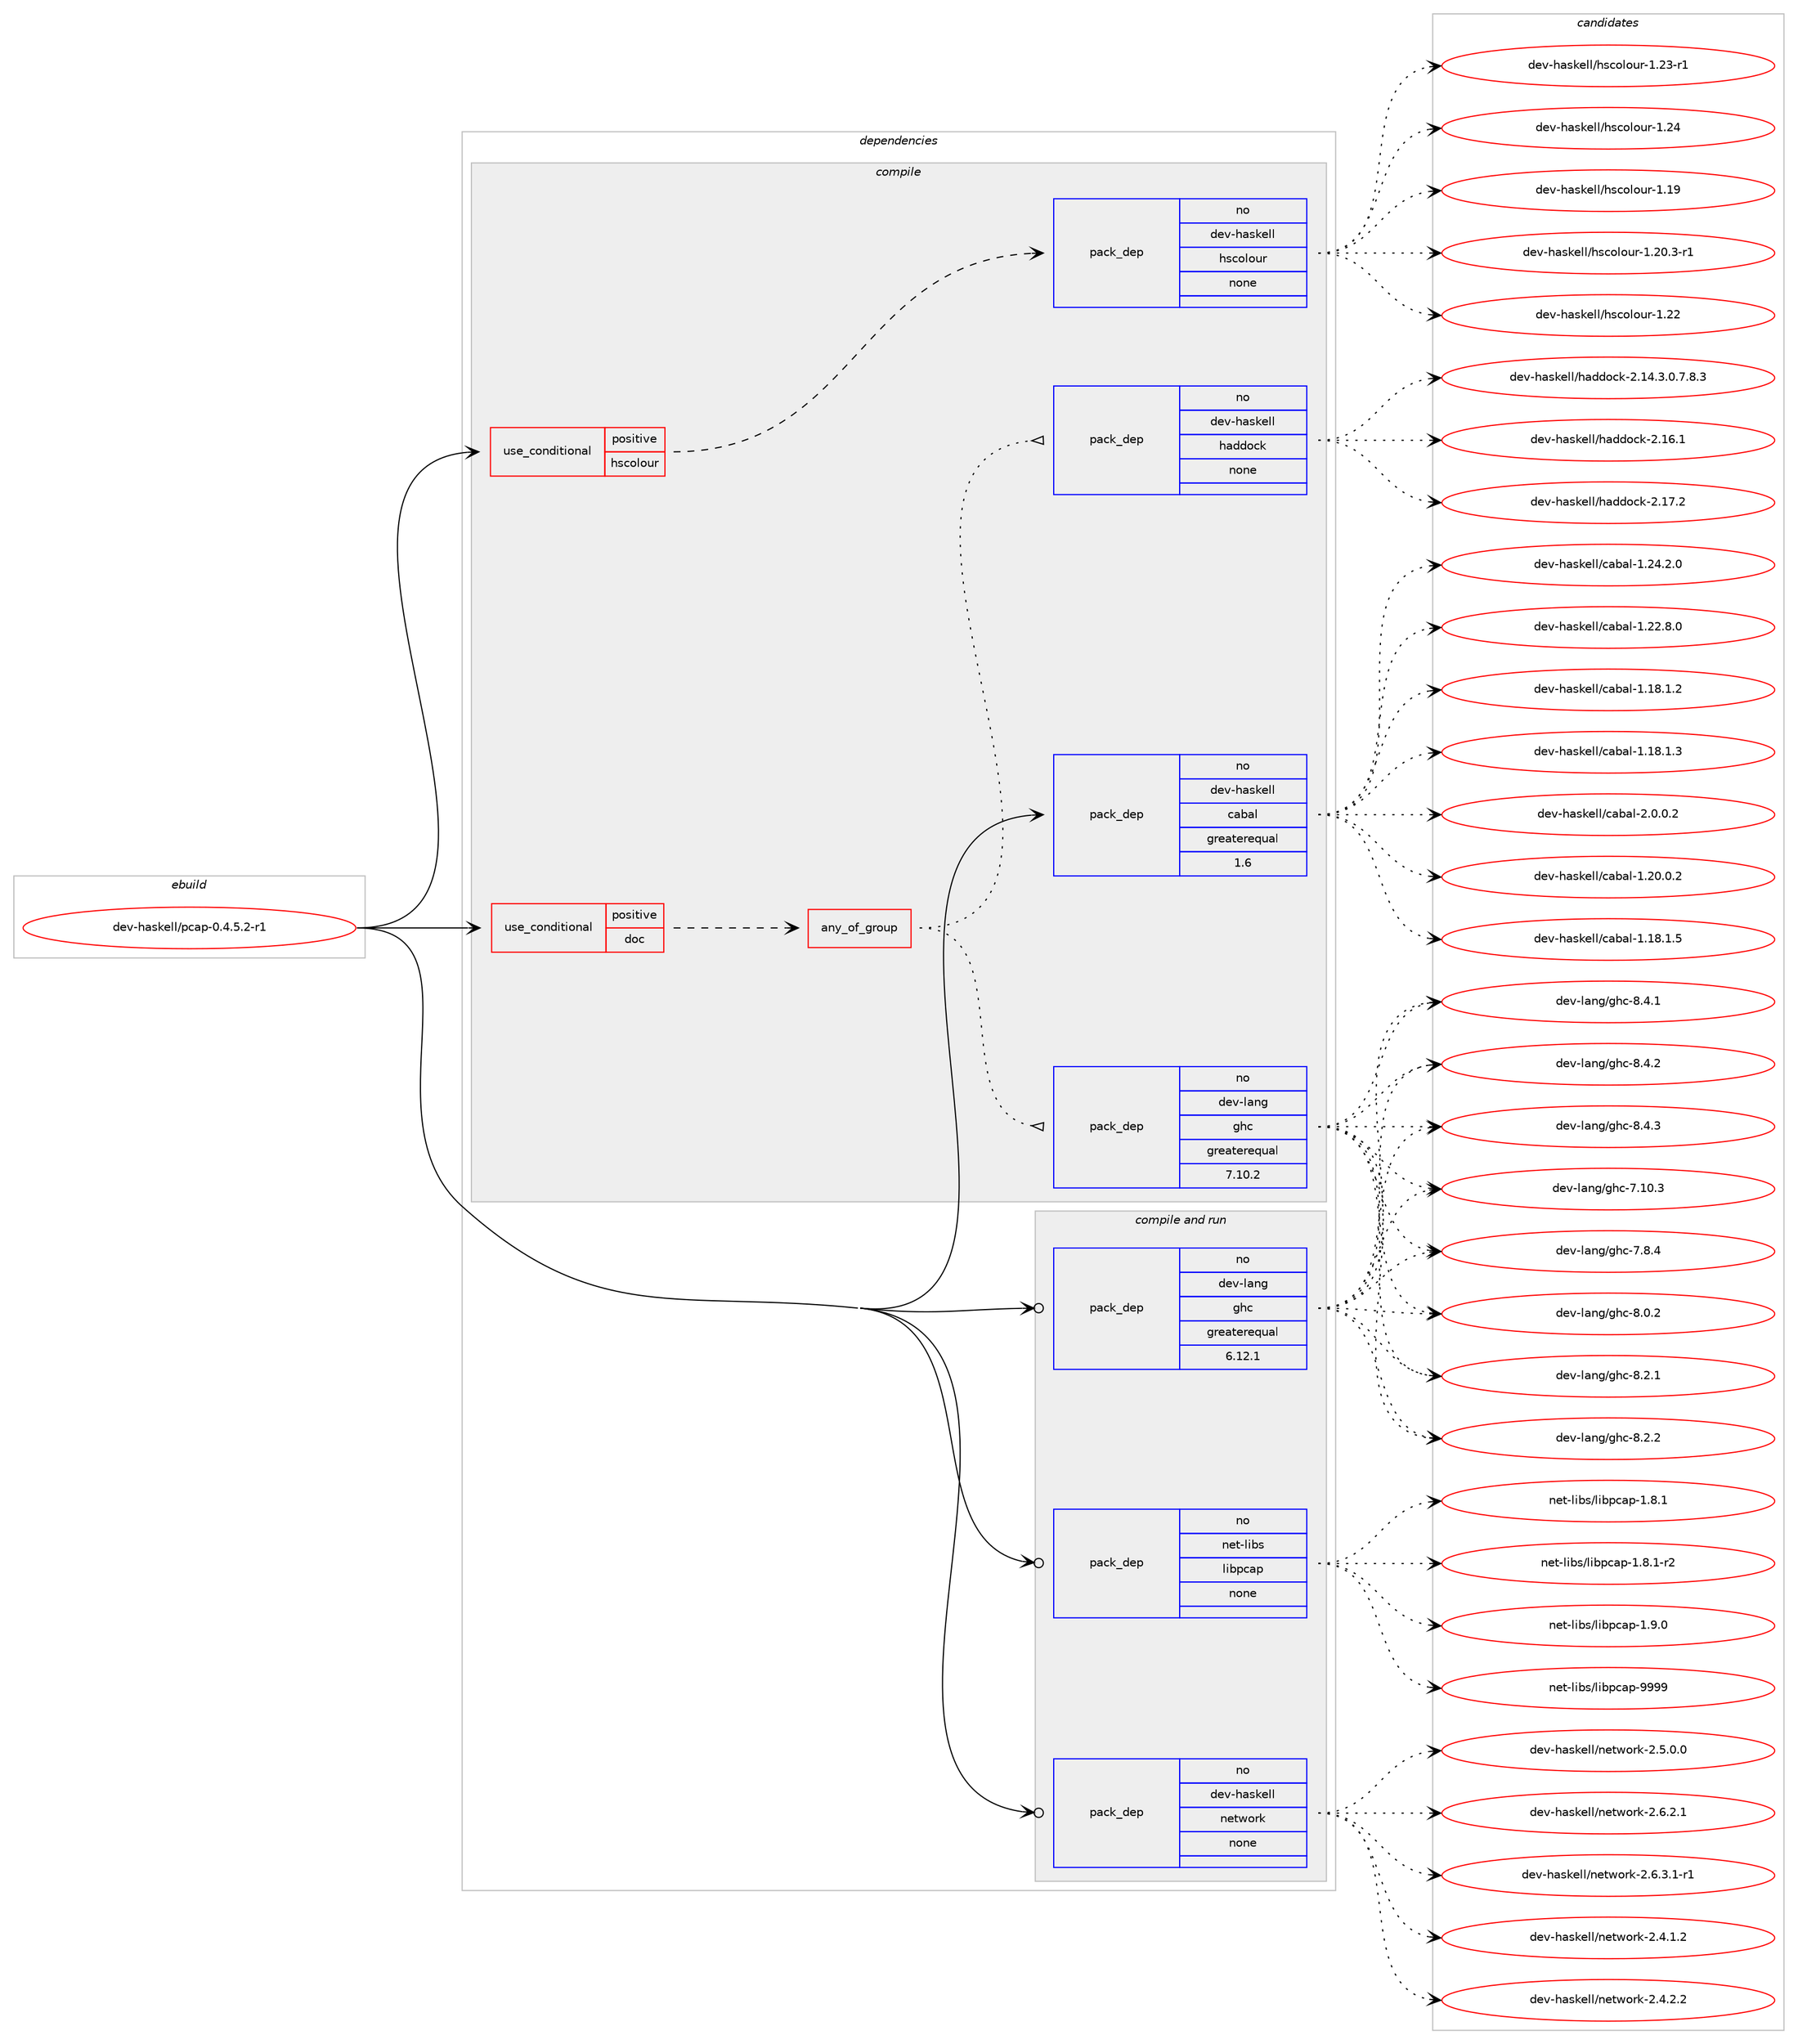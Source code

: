 digraph prolog {

# *************
# Graph options
# *************

newrank=true;
concentrate=true;
compound=true;
graph [rankdir=LR,fontname=Helvetica,fontsize=10,ranksep=1.5];#, ranksep=2.5, nodesep=0.2];
edge  [arrowhead=vee];
node  [fontname=Helvetica,fontsize=10];

# **********
# The ebuild
# **********

subgraph cluster_leftcol {
color=gray;
rank=same;
label=<<i>ebuild</i>>;
id [label="dev-haskell/pcap-0.4.5.2-r1", color=red, width=4, href="../dev-haskell/pcap-0.4.5.2-r1.svg"];
}

# ****************
# The dependencies
# ****************

subgraph cluster_midcol {
color=gray;
label=<<i>dependencies</i>>;
subgraph cluster_compile {
fillcolor="#eeeeee";
style=filled;
label=<<i>compile</i>>;
subgraph cond360994 {
dependency1341263 [label=<<TABLE BORDER="0" CELLBORDER="1" CELLSPACING="0" CELLPADDING="4"><TR><TD ROWSPAN="3" CELLPADDING="10">use_conditional</TD></TR><TR><TD>positive</TD></TR><TR><TD>doc</TD></TR></TABLE>>, shape=none, color=red];
subgraph any21370 {
dependency1341264 [label=<<TABLE BORDER="0" CELLBORDER="1" CELLSPACING="0" CELLPADDING="4"><TR><TD CELLPADDING="10">any_of_group</TD></TR></TABLE>>, shape=none, color=red];subgraph pack958347 {
dependency1341265 [label=<<TABLE BORDER="0" CELLBORDER="1" CELLSPACING="0" CELLPADDING="4" WIDTH="220"><TR><TD ROWSPAN="6" CELLPADDING="30">pack_dep</TD></TR><TR><TD WIDTH="110">no</TD></TR><TR><TD>dev-haskell</TD></TR><TR><TD>haddock</TD></TR><TR><TD>none</TD></TR><TR><TD></TD></TR></TABLE>>, shape=none, color=blue];
}
dependency1341264:e -> dependency1341265:w [weight=20,style="dotted",arrowhead="oinv"];
subgraph pack958348 {
dependency1341266 [label=<<TABLE BORDER="0" CELLBORDER="1" CELLSPACING="0" CELLPADDING="4" WIDTH="220"><TR><TD ROWSPAN="6" CELLPADDING="30">pack_dep</TD></TR><TR><TD WIDTH="110">no</TD></TR><TR><TD>dev-lang</TD></TR><TR><TD>ghc</TD></TR><TR><TD>greaterequal</TD></TR><TR><TD>7.10.2</TD></TR></TABLE>>, shape=none, color=blue];
}
dependency1341264:e -> dependency1341266:w [weight=20,style="dotted",arrowhead="oinv"];
}
dependency1341263:e -> dependency1341264:w [weight=20,style="dashed",arrowhead="vee"];
}
id:e -> dependency1341263:w [weight=20,style="solid",arrowhead="vee"];
subgraph cond360995 {
dependency1341267 [label=<<TABLE BORDER="0" CELLBORDER="1" CELLSPACING="0" CELLPADDING="4"><TR><TD ROWSPAN="3" CELLPADDING="10">use_conditional</TD></TR><TR><TD>positive</TD></TR><TR><TD>hscolour</TD></TR></TABLE>>, shape=none, color=red];
subgraph pack958349 {
dependency1341268 [label=<<TABLE BORDER="0" CELLBORDER="1" CELLSPACING="0" CELLPADDING="4" WIDTH="220"><TR><TD ROWSPAN="6" CELLPADDING="30">pack_dep</TD></TR><TR><TD WIDTH="110">no</TD></TR><TR><TD>dev-haskell</TD></TR><TR><TD>hscolour</TD></TR><TR><TD>none</TD></TR><TR><TD></TD></TR></TABLE>>, shape=none, color=blue];
}
dependency1341267:e -> dependency1341268:w [weight=20,style="dashed",arrowhead="vee"];
}
id:e -> dependency1341267:w [weight=20,style="solid",arrowhead="vee"];
subgraph pack958350 {
dependency1341269 [label=<<TABLE BORDER="0" CELLBORDER="1" CELLSPACING="0" CELLPADDING="4" WIDTH="220"><TR><TD ROWSPAN="6" CELLPADDING="30">pack_dep</TD></TR><TR><TD WIDTH="110">no</TD></TR><TR><TD>dev-haskell</TD></TR><TR><TD>cabal</TD></TR><TR><TD>greaterequal</TD></TR><TR><TD>1.6</TD></TR></TABLE>>, shape=none, color=blue];
}
id:e -> dependency1341269:w [weight=20,style="solid",arrowhead="vee"];
}
subgraph cluster_compileandrun {
fillcolor="#eeeeee";
style=filled;
label=<<i>compile and run</i>>;
subgraph pack958351 {
dependency1341270 [label=<<TABLE BORDER="0" CELLBORDER="1" CELLSPACING="0" CELLPADDING="4" WIDTH="220"><TR><TD ROWSPAN="6" CELLPADDING="30">pack_dep</TD></TR><TR><TD WIDTH="110">no</TD></TR><TR><TD>dev-haskell</TD></TR><TR><TD>network</TD></TR><TR><TD>none</TD></TR><TR><TD></TD></TR></TABLE>>, shape=none, color=blue];
}
id:e -> dependency1341270:w [weight=20,style="solid",arrowhead="odotvee"];
subgraph pack958352 {
dependency1341271 [label=<<TABLE BORDER="0" CELLBORDER="1" CELLSPACING="0" CELLPADDING="4" WIDTH="220"><TR><TD ROWSPAN="6" CELLPADDING="30">pack_dep</TD></TR><TR><TD WIDTH="110">no</TD></TR><TR><TD>dev-lang</TD></TR><TR><TD>ghc</TD></TR><TR><TD>greaterequal</TD></TR><TR><TD>6.12.1</TD></TR></TABLE>>, shape=none, color=blue];
}
id:e -> dependency1341271:w [weight=20,style="solid",arrowhead="odotvee"];
subgraph pack958353 {
dependency1341272 [label=<<TABLE BORDER="0" CELLBORDER="1" CELLSPACING="0" CELLPADDING="4" WIDTH="220"><TR><TD ROWSPAN="6" CELLPADDING="30">pack_dep</TD></TR><TR><TD WIDTH="110">no</TD></TR><TR><TD>net-libs</TD></TR><TR><TD>libpcap</TD></TR><TR><TD>none</TD></TR><TR><TD></TD></TR></TABLE>>, shape=none, color=blue];
}
id:e -> dependency1341272:w [weight=20,style="solid",arrowhead="odotvee"];
}
subgraph cluster_run {
fillcolor="#eeeeee";
style=filled;
label=<<i>run</i>>;
}
}

# **************
# The candidates
# **************

subgraph cluster_choices {
rank=same;
color=gray;
label=<<i>candidates</i>>;

subgraph choice958347 {
color=black;
nodesep=1;
choice1001011184510497115107101108108471049710010011199107455046495246514648465546564651 [label="dev-haskell/haddock-2.14.3.0.7.8.3", color=red, width=4,href="../dev-haskell/haddock-2.14.3.0.7.8.3.svg"];
choice100101118451049711510710110810847104971001001119910745504649544649 [label="dev-haskell/haddock-2.16.1", color=red, width=4,href="../dev-haskell/haddock-2.16.1.svg"];
choice100101118451049711510710110810847104971001001119910745504649554650 [label="dev-haskell/haddock-2.17.2", color=red, width=4,href="../dev-haskell/haddock-2.17.2.svg"];
dependency1341265:e -> choice1001011184510497115107101108108471049710010011199107455046495246514648465546564651:w [style=dotted,weight="100"];
dependency1341265:e -> choice100101118451049711510710110810847104971001001119910745504649544649:w [style=dotted,weight="100"];
dependency1341265:e -> choice100101118451049711510710110810847104971001001119910745504649554650:w [style=dotted,weight="100"];
}
subgraph choice958348 {
color=black;
nodesep=1;
choice1001011184510897110103471031049945554649484651 [label="dev-lang/ghc-7.10.3", color=red, width=4,href="../dev-lang/ghc-7.10.3.svg"];
choice10010111845108971101034710310499455546564652 [label="dev-lang/ghc-7.8.4", color=red, width=4,href="../dev-lang/ghc-7.8.4.svg"];
choice10010111845108971101034710310499455646484650 [label="dev-lang/ghc-8.0.2", color=red, width=4,href="../dev-lang/ghc-8.0.2.svg"];
choice10010111845108971101034710310499455646504649 [label="dev-lang/ghc-8.2.1", color=red, width=4,href="../dev-lang/ghc-8.2.1.svg"];
choice10010111845108971101034710310499455646504650 [label="dev-lang/ghc-8.2.2", color=red, width=4,href="../dev-lang/ghc-8.2.2.svg"];
choice10010111845108971101034710310499455646524649 [label="dev-lang/ghc-8.4.1", color=red, width=4,href="../dev-lang/ghc-8.4.1.svg"];
choice10010111845108971101034710310499455646524650 [label="dev-lang/ghc-8.4.2", color=red, width=4,href="../dev-lang/ghc-8.4.2.svg"];
choice10010111845108971101034710310499455646524651 [label="dev-lang/ghc-8.4.3", color=red, width=4,href="../dev-lang/ghc-8.4.3.svg"];
dependency1341266:e -> choice1001011184510897110103471031049945554649484651:w [style=dotted,weight="100"];
dependency1341266:e -> choice10010111845108971101034710310499455546564652:w [style=dotted,weight="100"];
dependency1341266:e -> choice10010111845108971101034710310499455646484650:w [style=dotted,weight="100"];
dependency1341266:e -> choice10010111845108971101034710310499455646504649:w [style=dotted,weight="100"];
dependency1341266:e -> choice10010111845108971101034710310499455646504650:w [style=dotted,weight="100"];
dependency1341266:e -> choice10010111845108971101034710310499455646524649:w [style=dotted,weight="100"];
dependency1341266:e -> choice10010111845108971101034710310499455646524650:w [style=dotted,weight="100"];
dependency1341266:e -> choice10010111845108971101034710310499455646524651:w [style=dotted,weight="100"];
}
subgraph choice958349 {
color=black;
nodesep=1;
choice100101118451049711510710110810847104115991111081111171144549464957 [label="dev-haskell/hscolour-1.19", color=red, width=4,href="../dev-haskell/hscolour-1.19.svg"];
choice10010111845104971151071011081084710411599111108111117114454946504846514511449 [label="dev-haskell/hscolour-1.20.3-r1", color=red, width=4,href="../dev-haskell/hscolour-1.20.3-r1.svg"];
choice100101118451049711510710110810847104115991111081111171144549465050 [label="dev-haskell/hscolour-1.22", color=red, width=4,href="../dev-haskell/hscolour-1.22.svg"];
choice1001011184510497115107101108108471041159911110811111711445494650514511449 [label="dev-haskell/hscolour-1.23-r1", color=red, width=4,href="../dev-haskell/hscolour-1.23-r1.svg"];
choice100101118451049711510710110810847104115991111081111171144549465052 [label="dev-haskell/hscolour-1.24", color=red, width=4,href="../dev-haskell/hscolour-1.24.svg"];
dependency1341268:e -> choice100101118451049711510710110810847104115991111081111171144549464957:w [style=dotted,weight="100"];
dependency1341268:e -> choice10010111845104971151071011081084710411599111108111117114454946504846514511449:w [style=dotted,weight="100"];
dependency1341268:e -> choice100101118451049711510710110810847104115991111081111171144549465050:w [style=dotted,weight="100"];
dependency1341268:e -> choice1001011184510497115107101108108471041159911110811111711445494650514511449:w [style=dotted,weight="100"];
dependency1341268:e -> choice100101118451049711510710110810847104115991111081111171144549465052:w [style=dotted,weight="100"];
}
subgraph choice958350 {
color=black;
nodesep=1;
choice10010111845104971151071011081084799979897108454946495646494650 [label="dev-haskell/cabal-1.18.1.2", color=red, width=4,href="../dev-haskell/cabal-1.18.1.2.svg"];
choice10010111845104971151071011081084799979897108454946495646494651 [label="dev-haskell/cabal-1.18.1.3", color=red, width=4,href="../dev-haskell/cabal-1.18.1.3.svg"];
choice10010111845104971151071011081084799979897108454946495646494653 [label="dev-haskell/cabal-1.18.1.5", color=red, width=4,href="../dev-haskell/cabal-1.18.1.5.svg"];
choice10010111845104971151071011081084799979897108454946504846484650 [label="dev-haskell/cabal-1.20.0.2", color=red, width=4,href="../dev-haskell/cabal-1.20.0.2.svg"];
choice10010111845104971151071011081084799979897108454946505046564648 [label="dev-haskell/cabal-1.22.8.0", color=red, width=4,href="../dev-haskell/cabal-1.22.8.0.svg"];
choice10010111845104971151071011081084799979897108454946505246504648 [label="dev-haskell/cabal-1.24.2.0", color=red, width=4,href="../dev-haskell/cabal-1.24.2.0.svg"];
choice100101118451049711510710110810847999798971084550464846484650 [label="dev-haskell/cabal-2.0.0.2", color=red, width=4,href="../dev-haskell/cabal-2.0.0.2.svg"];
dependency1341269:e -> choice10010111845104971151071011081084799979897108454946495646494650:w [style=dotted,weight="100"];
dependency1341269:e -> choice10010111845104971151071011081084799979897108454946495646494651:w [style=dotted,weight="100"];
dependency1341269:e -> choice10010111845104971151071011081084799979897108454946495646494653:w [style=dotted,weight="100"];
dependency1341269:e -> choice10010111845104971151071011081084799979897108454946504846484650:w [style=dotted,weight="100"];
dependency1341269:e -> choice10010111845104971151071011081084799979897108454946505046564648:w [style=dotted,weight="100"];
dependency1341269:e -> choice10010111845104971151071011081084799979897108454946505246504648:w [style=dotted,weight="100"];
dependency1341269:e -> choice100101118451049711510710110810847999798971084550464846484650:w [style=dotted,weight="100"];
}
subgraph choice958351 {
color=black;
nodesep=1;
choice1001011184510497115107101108108471101011161191111141074550465246494650 [label="dev-haskell/network-2.4.1.2", color=red, width=4,href="../dev-haskell/network-2.4.1.2.svg"];
choice1001011184510497115107101108108471101011161191111141074550465246504650 [label="dev-haskell/network-2.4.2.2", color=red, width=4,href="../dev-haskell/network-2.4.2.2.svg"];
choice1001011184510497115107101108108471101011161191111141074550465346484648 [label="dev-haskell/network-2.5.0.0", color=red, width=4,href="../dev-haskell/network-2.5.0.0.svg"];
choice1001011184510497115107101108108471101011161191111141074550465446504649 [label="dev-haskell/network-2.6.2.1", color=red, width=4,href="../dev-haskell/network-2.6.2.1.svg"];
choice10010111845104971151071011081084711010111611911111410745504654465146494511449 [label="dev-haskell/network-2.6.3.1-r1", color=red, width=4,href="../dev-haskell/network-2.6.3.1-r1.svg"];
dependency1341270:e -> choice1001011184510497115107101108108471101011161191111141074550465246494650:w [style=dotted,weight="100"];
dependency1341270:e -> choice1001011184510497115107101108108471101011161191111141074550465246504650:w [style=dotted,weight="100"];
dependency1341270:e -> choice1001011184510497115107101108108471101011161191111141074550465346484648:w [style=dotted,weight="100"];
dependency1341270:e -> choice1001011184510497115107101108108471101011161191111141074550465446504649:w [style=dotted,weight="100"];
dependency1341270:e -> choice10010111845104971151071011081084711010111611911111410745504654465146494511449:w [style=dotted,weight="100"];
}
subgraph choice958352 {
color=black;
nodesep=1;
choice1001011184510897110103471031049945554649484651 [label="dev-lang/ghc-7.10.3", color=red, width=4,href="../dev-lang/ghc-7.10.3.svg"];
choice10010111845108971101034710310499455546564652 [label="dev-lang/ghc-7.8.4", color=red, width=4,href="../dev-lang/ghc-7.8.4.svg"];
choice10010111845108971101034710310499455646484650 [label="dev-lang/ghc-8.0.2", color=red, width=4,href="../dev-lang/ghc-8.0.2.svg"];
choice10010111845108971101034710310499455646504649 [label="dev-lang/ghc-8.2.1", color=red, width=4,href="../dev-lang/ghc-8.2.1.svg"];
choice10010111845108971101034710310499455646504650 [label="dev-lang/ghc-8.2.2", color=red, width=4,href="../dev-lang/ghc-8.2.2.svg"];
choice10010111845108971101034710310499455646524649 [label="dev-lang/ghc-8.4.1", color=red, width=4,href="../dev-lang/ghc-8.4.1.svg"];
choice10010111845108971101034710310499455646524650 [label="dev-lang/ghc-8.4.2", color=red, width=4,href="../dev-lang/ghc-8.4.2.svg"];
choice10010111845108971101034710310499455646524651 [label="dev-lang/ghc-8.4.3", color=red, width=4,href="../dev-lang/ghc-8.4.3.svg"];
dependency1341271:e -> choice1001011184510897110103471031049945554649484651:w [style=dotted,weight="100"];
dependency1341271:e -> choice10010111845108971101034710310499455546564652:w [style=dotted,weight="100"];
dependency1341271:e -> choice10010111845108971101034710310499455646484650:w [style=dotted,weight="100"];
dependency1341271:e -> choice10010111845108971101034710310499455646504649:w [style=dotted,weight="100"];
dependency1341271:e -> choice10010111845108971101034710310499455646504650:w [style=dotted,weight="100"];
dependency1341271:e -> choice10010111845108971101034710310499455646524649:w [style=dotted,weight="100"];
dependency1341271:e -> choice10010111845108971101034710310499455646524650:w [style=dotted,weight="100"];
dependency1341271:e -> choice10010111845108971101034710310499455646524651:w [style=dotted,weight="100"];
}
subgraph choice958353 {
color=black;
nodesep=1;
choice110101116451081059811547108105981129997112454946564649 [label="net-libs/libpcap-1.8.1", color=red, width=4,href="../net-libs/libpcap-1.8.1.svg"];
choice1101011164510810598115471081059811299971124549465646494511450 [label="net-libs/libpcap-1.8.1-r2", color=red, width=4,href="../net-libs/libpcap-1.8.1-r2.svg"];
choice110101116451081059811547108105981129997112454946574648 [label="net-libs/libpcap-1.9.0", color=red, width=4,href="../net-libs/libpcap-1.9.0.svg"];
choice1101011164510810598115471081059811299971124557575757 [label="net-libs/libpcap-9999", color=red, width=4,href="../net-libs/libpcap-9999.svg"];
dependency1341272:e -> choice110101116451081059811547108105981129997112454946564649:w [style=dotted,weight="100"];
dependency1341272:e -> choice1101011164510810598115471081059811299971124549465646494511450:w [style=dotted,weight="100"];
dependency1341272:e -> choice110101116451081059811547108105981129997112454946574648:w [style=dotted,weight="100"];
dependency1341272:e -> choice1101011164510810598115471081059811299971124557575757:w [style=dotted,weight="100"];
}
}

}
